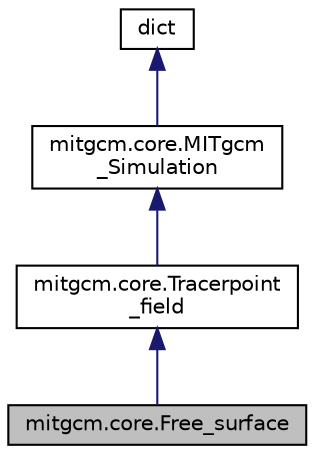digraph "mitgcm.core.Free_surface"
{
  edge [fontname="Helvetica",fontsize="10",labelfontname="Helvetica",labelfontsize="10"];
  node [fontname="Helvetica",fontsize="10",shape=record];
  Node1 [label="mitgcm.core.Free_surface",height=0.2,width=0.4,color="black", fillcolor="grey75", style="filled", fontcolor="black"];
  Node2 -> Node1 [dir="back",color="midnightblue",fontsize="10",style="solid",fontname="Helvetica"];
  Node2 [label="mitgcm.core.Tracerpoint\l_field",height=0.2,width=0.4,color="black", fillcolor="white", style="filled",URL="$classmitgcm_1_1core_1_1_tracerpoint__field.html"];
  Node3 -> Node2 [dir="back",color="midnightblue",fontsize="10",style="solid",fontname="Helvetica"];
  Node3 [label="mitgcm.core.MITgcm\l_Simulation",height=0.2,width=0.4,color="black", fillcolor="white", style="filled",URL="$classmitgcm_1_1core_1_1_m_i_tgcm___simulation.html"];
  Node4 -> Node3 [dir="back",color="midnightblue",fontsize="10",style="solid",fontname="Helvetica"];
  Node4 [label="dict",height=0.2,width=0.4,color="black", fillcolor="white", style="filled",URL="$classdict.html"];
}
